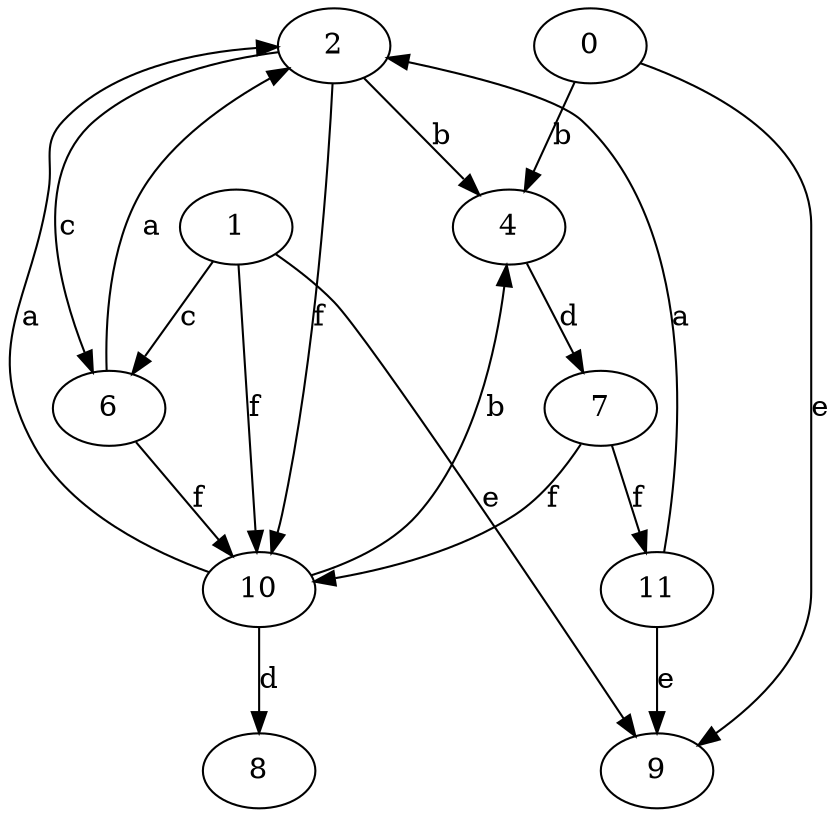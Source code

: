 strict digraph  {
2;
0;
4;
6;
7;
8;
1;
9;
10;
11;
2 -> 4  [label=b];
2 -> 6  [label=c];
2 -> 10  [label=f];
0 -> 4  [label=b];
0 -> 9  [label=e];
4 -> 7  [label=d];
6 -> 2  [label=a];
6 -> 10  [label=f];
7 -> 10  [label=f];
7 -> 11  [label=f];
1 -> 6  [label=c];
1 -> 9  [label=e];
1 -> 10  [label=f];
10 -> 2  [label=a];
10 -> 4  [label=b];
10 -> 8  [label=d];
11 -> 2  [label=a];
11 -> 9  [label=e];
}
